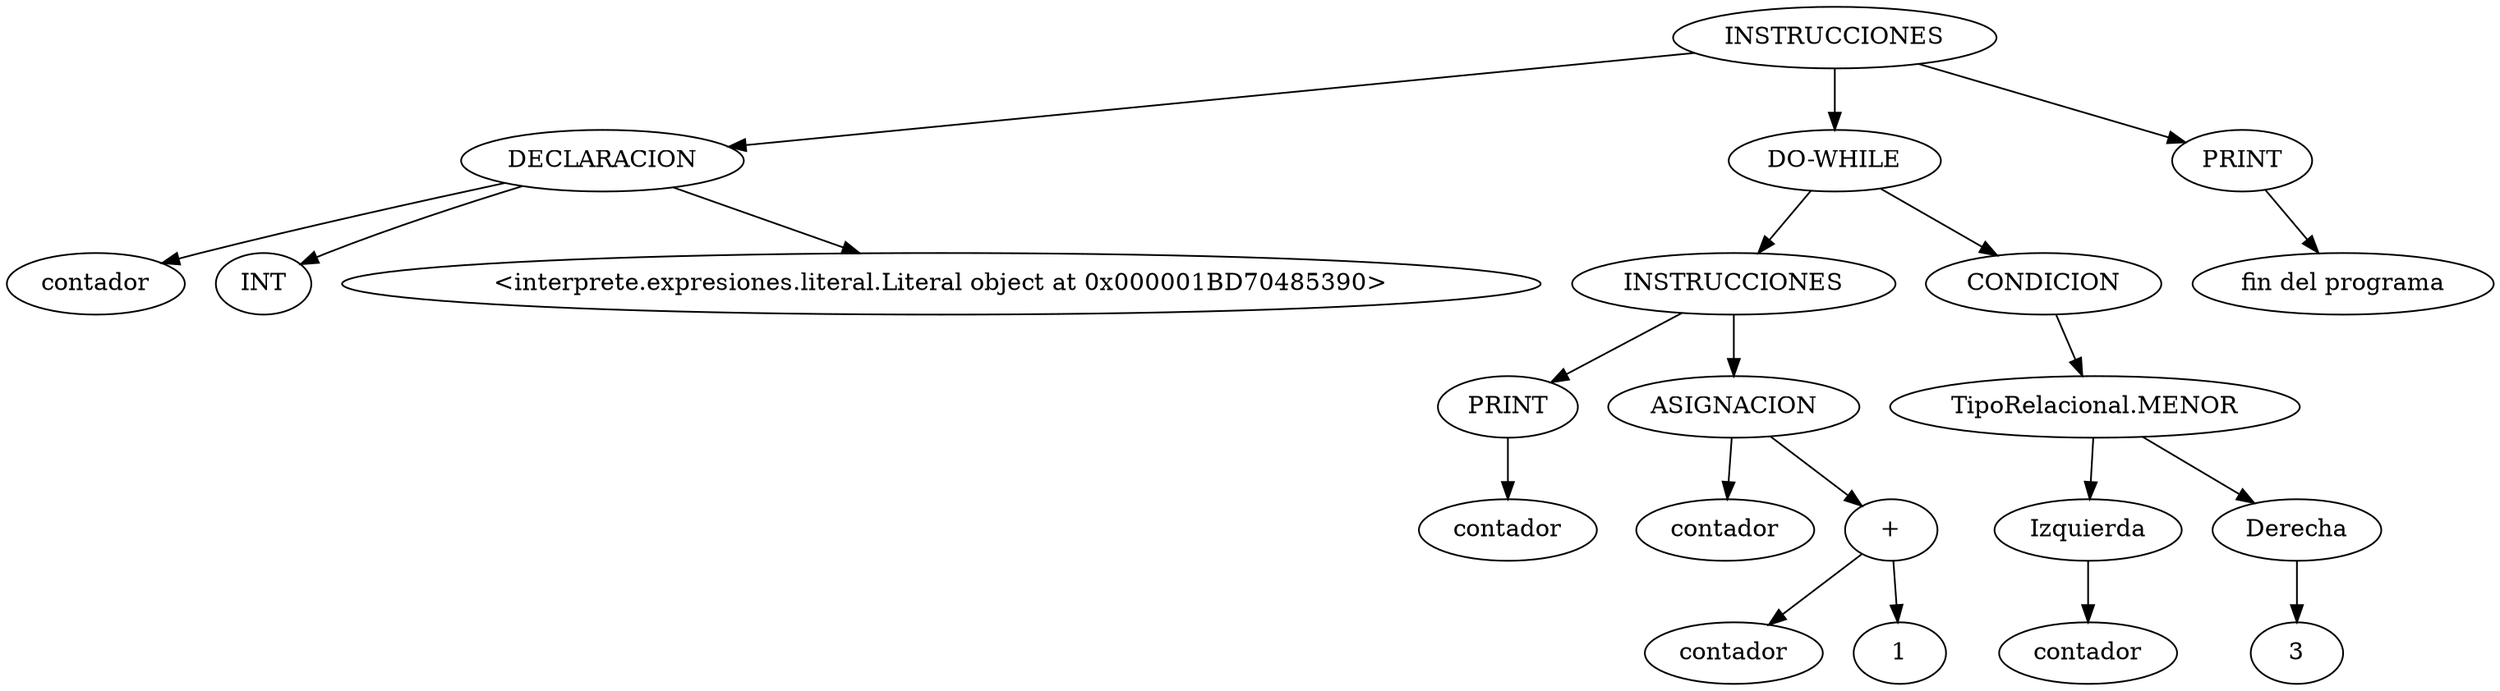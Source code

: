 digraph {
	0 [label = "INSTRUCCIONES"];
	1 [label = "DECLARACION"];
	2 [label = "contador"];
	3 [label = "INT"];
	4 [label = "<interprete.expresiones.literal.Literal object at 0x000001BD70485390>"];
	5 [label = "DO-WHILE"];
	6 [label = "INSTRUCCIONES"];
	7 [label = "PRINT"];
	8 [label = "contador"];
	9 [label = "ASIGNACION"];
	10 [label = "contador"];
	11 [label = "+"];
	12 [label = "contador"];
	13 [label = "1"];
	14 [label = "CONDICION"];
	15 [label = "TipoRelacional.MENOR"];
	16 [label = "Izquierda"];
	17 [label = "contador"];
	18 [label = "Derecha"];
	19 [label = "3"];
	20 [label = "PRINT"];
	21 [label = "fin del programa"];
	0 -> 1;
	1 -> 2;
	1 -> 3;
	1 -> 4;
	0 -> 5;
	5 -> 6;
	6 -> 7;
	7 -> 8;
	6 -> 9;
	9 -> 10;
	9 -> 11;
	11 -> 12;
	11 -> 13;
	5 -> 14;
	14 -> 15;
	15 -> 16;
	16 -> 17;
	15 -> 18;
	18 -> 19;
	0 -> 20;
	20 -> 21;
}
